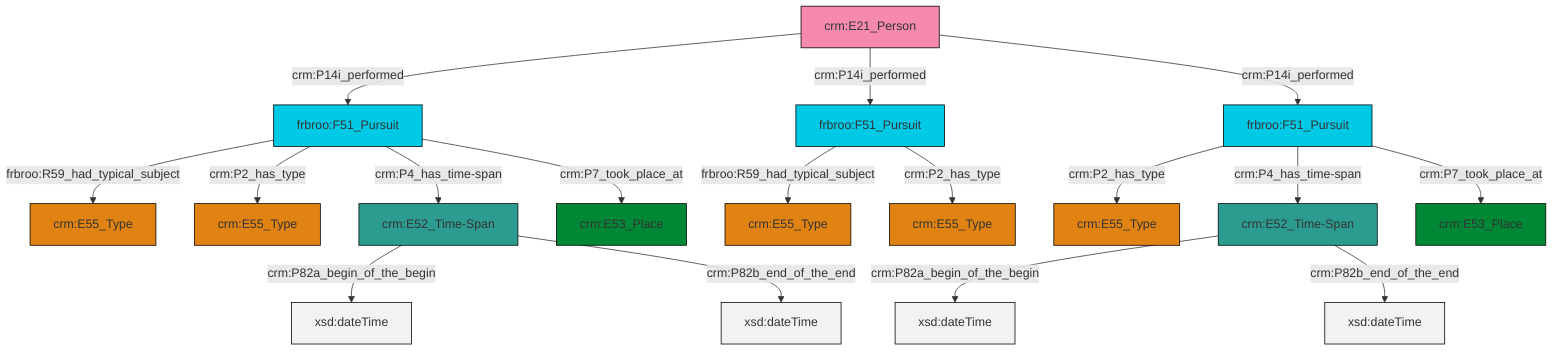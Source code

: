 graph TD
classDef Literal fill:#f2f2f2,stroke:#000000;
classDef CRM_Entity fill:#FFFFFF,stroke:#000000;
classDef Temporal_Entity fill:#00C9E6, stroke:#000000;
classDef Type fill:#E18312, stroke:#000000;
classDef Time-Span fill:#2C9C91, stroke:#000000;
classDef Appellation fill:#FFEB7F, stroke:#000000;
classDef Place fill:#008836, stroke:#000000;
classDef Persistent_Item fill:#B266B2, stroke:#000000;
classDef Conceptual_Object fill:#FFD700, stroke:#000000;
classDef Physical_Thing fill:#D2B48C, stroke:#000000;
classDef Actor fill:#f58aad, stroke:#000000;
classDef PC_Classes fill:#4ce600, stroke:#000000;
classDef Multi fill:#cccccc,stroke:#000000;

4["crm:E21_Person"]:::Actor -->|crm:P14i_performed| 5["frbroo:F51_Pursuit"]:::Temporal_Entity
5["frbroo:F51_Pursuit"]:::Temporal_Entity -->|frbroo:R59_had_typical_subject| 6["crm:E55_Type"]:::Type
7["crm:E52_Time-Span"]:::Time-Span -->|crm:P82a_begin_of_the_begin| 8[xsd:dateTime]:::Literal
2["frbroo:F51_Pursuit"]:::Temporal_Entity -->|crm:P2_has_type| 11["crm:E55_Type"]:::Type
5["frbroo:F51_Pursuit"]:::Temporal_Entity -->|crm:P2_has_type| 14["crm:E55_Type"]:::Type
7["crm:E52_Time-Span"]:::Time-Span -->|crm:P82b_end_of_the_end| 19[xsd:dateTime]:::Literal
4["crm:E21_Person"]:::Actor -->|crm:P14i_performed| 21["frbroo:F51_Pursuit"]:::Temporal_Entity
21["frbroo:F51_Pursuit"]:::Temporal_Entity -->|frbroo:R59_had_typical_subject| 23["crm:E55_Type"]:::Type
4["crm:E21_Person"]:::Actor -->|crm:P14i_performed| 2["frbroo:F51_Pursuit"]:::Temporal_Entity
2["frbroo:F51_Pursuit"]:::Temporal_Entity -->|crm:P4_has_time-span| 12["crm:E52_Time-Span"]:::Time-Span
21["frbroo:F51_Pursuit"]:::Temporal_Entity -->|crm:P2_has_type| 0["crm:E55_Type"]:::Type
12["crm:E52_Time-Span"]:::Time-Span -->|crm:P82a_begin_of_the_begin| 27[xsd:dateTime]:::Literal
5["frbroo:F51_Pursuit"]:::Temporal_Entity -->|crm:P4_has_time-span| 7["crm:E52_Time-Span"]:::Time-Span
2["frbroo:F51_Pursuit"]:::Temporal_Entity -->|crm:P7_took_place_at| 25["crm:E53_Place"]:::Place
12["crm:E52_Time-Span"]:::Time-Span -->|crm:P82b_end_of_the_end| 30[xsd:dateTime]:::Literal
5["frbroo:F51_Pursuit"]:::Temporal_Entity -->|crm:P7_took_place_at| 9["crm:E53_Place"]:::Place